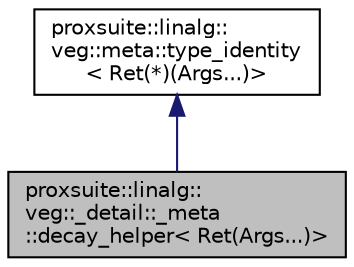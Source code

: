 digraph "proxsuite::linalg::veg::_detail::_meta::decay_helper&lt; Ret(Args...)&gt;"
{
 // LATEX_PDF_SIZE
  bgcolor="transparent";
  edge [fontname="Helvetica",fontsize="10",labelfontname="Helvetica",labelfontsize="10"];
  node [fontname="Helvetica",fontsize="10",shape=record];
  Node1 [label="proxsuite::linalg::\lveg::_detail::_meta\l::decay_helper\< Ret(Args...)\>",height=0.2,width=0.4,color="black", fillcolor="grey75", style="filled", fontcolor="black",tooltip=" "];
  Node2 -> Node1 [dir="back",color="midnightblue",fontsize="10",style="solid",fontname="Helvetica"];
  Node2 [label="proxsuite::linalg::\lveg::meta::type_identity\l\< Ret(*)(Args...)\>",height=0.2,width=0.4,color="black",URL="$structproxsuite_1_1linalg_1_1veg_1_1meta_1_1type__identity.html",tooltip=" "];
}
